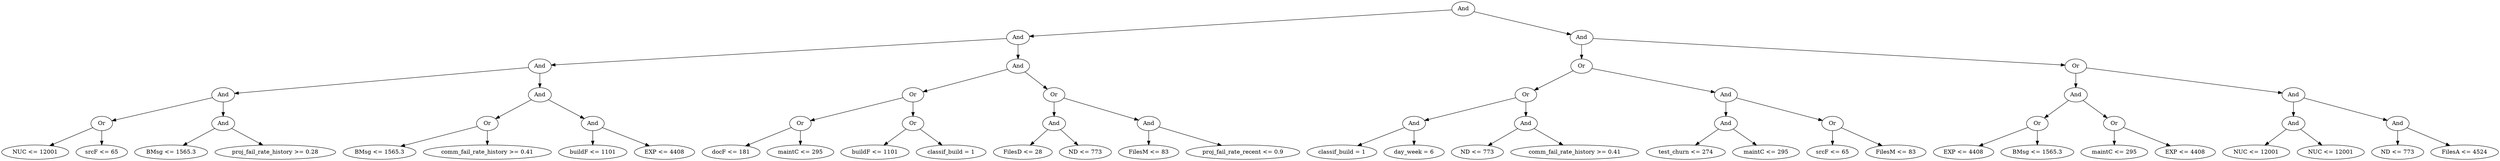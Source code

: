 digraph G {
	graph [bb="0,0,5104.2,396",
		dpi=78
	];
	node [label="\N"];
	1	 [height=0.5,
		label=And,
		pos="2782.6,378",
		width=0.75];
	2	 [height=0.5,
		label=And,
		pos="2076.6,306",
		width=0.75];
	1 -> 2	 [pos="e,2103.1,309.62 2755.8,374.34 2647,363.56 2238.4,323.05 2113.3,310.64"];
	3	 [height=0.5,
		label=And,
		pos="3311.6,306",
		width=0.75];
	1 -> 3	 [pos="e,3285.2,310.49 2808.8,373.53 2895.8,362.02 3174.9,325.09 3275.2,311.81"];
	4	 [height=0.5,
		label=And,
		pos="1096.6,234",
		width=0.75];
	2 -> 4	 [pos="e,1123.3,236.91 2049.9,303.09 1913.1,293.32 1291.9,248.95 1133.5,237.63"];
	5	 [height=0.5,
		label=And,
		pos="2076.6,234",
		width=0.75];
	2 -> 5	 [pos="e,2076.6,252.1 2076.6,287.7 2076.6,279.98 2076.6,270.71 2076.6,262.11"];
	8	 [height=0.5,
		label=And,
		pos="454.59,162",
		width=0.75];
	4 -> 8	 [pos="e,481.12,165.89 1069.8,230.08 968.45,219.03 607.99,179.73 491.32,167"];
	9	 [height=0.5,
		label=And,
		pos="1096.6,162",
		width=0.75];
	4 -> 9	 [pos="e,1096.6,180.1 1096.6,215.7 1096.6,207.98 1096.6,198.71 1096.6,190.11"];
	16	 [height=0.5,
		label=Or,
		pos="205.59,90",
		width=0.75];
	8 -> 16	 [pos="e,230.02,97.867 430.27,154.16 385.73,141.64 291,115.01 239.92,100.65"];
	17	 [height=0.5,
		label=And,
		pos="454.59,90",
		width=0.75];
	8 -> 17	 [pos="e,454.59,108.1 454.59,143.7 454.59,135.98 454.59,126.71 454.59,118.11"];
	32	 [height=0.5,
		label="NUC <= 12001",
		pos="67.594,18",
		width=1.8776];
	16 -> 32	 [pos="e,97.469,34.154 184.63,78.369 163.95,67.877 131.83,51.586 106.47,38.721"];
	33	 [height=0.5,
		label="srcF <= 65",
		pos="205.59,18",
		width=1.4443];
	16 -> 33	 [pos="e,205.59,36.104 205.59,71.697 205.59,63.983 205.59,54.712 205.59,46.112"];
	34	 [height=0.5,
		label="BMsg <= 1565.3",
		pos="348.59,18",
		width=2.022];
	17 -> 34	 [pos="e,372.81,34.994 436.13,76.807 421.04,66.843 399.34,52.511 381.32,40.61"];
	35	 [height=0.5,
		label="proj_fail_rate_history >= 0.28",
		pos="559.59,18",
		width=3.34];
	17 -> 35	 [pos="e,534.67,35.618 473.37,76.485 487.93,66.774 508.51,53.057 525.91,41.458"];
	18	 [height=0.5,
		label=Or,
		pos="989.59,90",
		width=0.75];
	9 -> 18	 [pos="e,1008.4,103.29 1078,148.81 1061.1,137.78 1036.1,121.41 1017,108.9"];
	19	 [height=0.5,
		label=And,
		pos="1203.6,90",
		width=0.75];
	9 -> 19	 [pos="e,1184.8,103.29 1115.2,148.81 1132.1,137.78 1157.1,121.41 1176.2,108.9"];
	36	 [height=0.5,
		label="BMsg <= 1565.3",
		pos="770.59,18",
		width=2.022];
	18 -> 36	 [pos="e,813.17,32.609 965.74,81.376 931.66,70.481 868.14,50.18 822.83,35.697"];
	37	 [height=0.5,
		label="comm_fail_rate_history >= 0.41",
		pos="989.59,18",
		width=3.5566];
	18 -> 37	 [pos="e,989.59,36.104 989.59,71.697 989.59,63.983 989.59,54.712 989.59,46.112"];
	38	 [height=0.5,
		label="buildF <= 1101",
		pos="1203.6,18",
		width=1.8776];
	19 -> 38	 [pos="e,1203.6,36.104 1203.6,71.697 1203.6,63.983 1203.6,54.712 1203.6,46.112"];
	39	 [height=0.5,
		label="EXP <= 4408",
		pos="1350.6,18",
		width=1.6971];
	19 -> 39	 [pos="e,1320,33.578 1225,78.821 1247.4,68.124 1283.3,51.054 1310.9,37.881"];
	10	 [height=0.5,
		label=Or,
		pos="1860.6,162",
		width=0.75];
	5 -> 10	 [pos="e,1884.3,170.69 2052.7,225.24 2014,212.73 1937.9,188.05 1894,173.81"];
	11	 [height=0.5,
		label=Or,
		pos="2151.6,162",
		width=0.75];
	5 -> 11	 [pos="e,2136.4,177.14 2091.8,218.83 2102.4,208.87 2116.9,195.37 2128.9,184.14"];
	20	 [height=0.5,
		label=Or,
		pos="1631.6,90",
		width=0.75];
	10 -> 20	 [pos="e,1655.7,98.365 1836.5,153.64 1795.5,141.12 1712.2,115.62 1665.4,101.32"];
	21	 [height=0.5,
		label=Or,
		pos="1860.6,90",
		width=0.75];
	10 -> 21	 [pos="e,1860.6,108.1 1860.6,143.7 1860.6,135.98 1860.6,126.71 1860.6,118.11"];
	40	 [height=0.5,
		label="docF <= 181",
		pos="1488.6,18",
		width=1.6429];
	20 -> 40	 [pos="e,1518.5,33.641 1610.5,78.671 1588.7,68.023 1554.3,51.176 1527.6,38.095"];
	41	 [height=0.5,
		label="maintC <= 295",
		pos="1631.6,18",
		width=1.8234];
	20 -> 41	 [pos="e,1631.6,36.104 1631.6,71.697 1631.6,63.983 1631.6,54.712 1631.6,46.112"];
	42	 [height=0.5,
		label="buildF <= 1101",
		pos="1782.6,18",
		width=1.8776];
	21 -> 42	 [pos="e,1801,35.51 1845.2,75.17 1834.8,65.822 1820.8,53.248 1808.6,42.366"];
	43	 [height=0.5,
		label="classif_build = 1",
		pos="1939.6,18",
		width=1.9859];
	21 -> 43	 [pos="e,1921,35.51 1876.2,75.17 1886.8,65.822 1900.9,53.248 1913.2,42.366"];
	22	 [height=0.5,
		label=And,
		pos="2151.6,90",
		width=0.75];
	11 -> 22	 [pos="e,2151.6,108.1 2151.6,143.7 2151.6,135.98 2151.6,126.71 2151.6,118.11"];
	23	 [height=0.5,
		label=And,
		pos="2345.6,90",
		width=0.75];
	11 -> 23	 [pos="e,2322.4,99.365 2175,152.56 2209.4,140.15 2273.7,116.93 2312.8,102.83"];
	44	 [height=0.5,
		label="FilesD <= 28",
		pos="2087.6,18",
		width=1.6249];
	22 -> 44	 [pos="e,2102.9,35.789 2138,74.155 2129.8,65.2 2119.2,53.576 2109.8,43.309"];
	45	 [height=0.5,
		label="ND <= 773",
		pos="2215.6,18",
		width=1.4443];
	22 -> 45	 [pos="e,2200.7,35.29 2165.2,74.155 2173.5,65.072 2184.3,53.243 2193.8,42.87"];
	46	 [height=0.5,
		label="FilesM <= 83",
		pos="2345.6,18",
		width=1.661];
	23 -> 46	 [pos="e,2345.6,36.104 2345.6,71.697 2345.6,63.983 2345.6,54.712 2345.6,46.112"];
	47	 [height=0.5,
		label="proj_fail_rate_recent <= 0.9",
		pos="2535.6,18",
		width=3.1233];
	23 -> 47	 [pos="e,2492.9,34.715 2368.9,80.417 2397.2,69.994 2445.8,52.099 2483.2,38.306"];
	6	 [height=0.5,
		label=Or,
		pos="3311.6,234",
		width=0.75];
	3 -> 6	 [pos="e,3311.6,252.1 3311.6,287.7 3311.6,279.98 3311.6,270.71 3311.6,262.11"];
	7	 [height=0.5,
		label=Or,
		pos="4237.6,234",
		width=0.75];
	3 -> 7	 [pos="e,4210.8,237.03 3338.3,302.98 3469.8,293.04 4047.9,249.34 4200.5,237.8"];
	12	 [height=0.5,
		label=Or,
		pos="3119.6,162",
		width=0.75];
	6 -> 12	 [pos="e,3142.8,171.47 3288.4,224.56 3254.6,212.21 3191.3,189.15 3152.6,175.03"];
	13	 [height=0.5,
		label=And,
		pos="3522.6,162",
		width=0.75];
	6 -> 13	 [pos="e,3498.9,170.86 3335.4,225.11 3373,212.63 3446.3,188.3 3489.2,174.08"];
	24	 [height=0.5,
		label=And,
		pos="2888.6,90",
		width=0.75];
	12 -> 24	 [pos="e,2912.9,98.365 3095.3,153.64 3054,141.12 2969.9,115.62 2922.7,101.32"];
	25	 [height=0.5,
		label=And,
		pos="3119.6,90",
		width=0.75];
	12 -> 25	 [pos="e,3119.6,108.1 3119.6,143.7 3119.6,135.98 3119.6,126.71 3119.6,118.11"];
	48	 [height=0.5,
		label="classif_build = 1",
		pos="2737.6,18",
		width=1.9859];
	24 -> 48	 [pos="e,2770.3,34.166 2867,78.971 2844.2,68.442 2808,51.622 2779.6,38.471"];
	49	 [height=0.5,
		label="day_week = 6",
		pos="2888.6,18",
		width=1.7151];
	24 -> 49	 [pos="e,2888.6,36.104 2888.6,71.697 2888.6,63.983 2888.6,54.712 2888.6,46.112"];
	50	 [height=0.5,
		label="ND <= 773",
		pos="3020.6,18",
		width=1.4443];
	25 -> 50	 [pos="e,3042.4,34.446 3101.4,76.161 3087.3,66.145 3067.3,52.016 3050.7,40.311"];
	51	 [height=0.5,
		label="comm_fail_rate_history >= 0.41",
		pos="3218.6,18",
		width=3.5566];
	25 -> 51	 [pos="e,3194.9,35.722 3137.8,76.161 3151.4,66.481 3170.6,52.959 3186.8,41.497"];
	26	 [height=0.5,
		label=And,
		pos="3522.6,90",
		width=0.75];
	13 -> 26	 [pos="e,3522.6,108.1 3522.6,143.7 3522.6,135.98 3522.6,126.71 3522.6,118.11"];
	27	 [height=0.5,
		label=Or,
		pos="3738.6,90",
		width=0.75];
	13 -> 27	 [pos="e,3714.9,98.687 3546.5,153.24 3585.2,140.73 3661.3,116.05 3705.2,101.81"];
	52	 [height=0.5,
		label="test_churn <= 274",
		pos="3441.6,18",
		width=2.1484];
	26 -> 52	 [pos="e,3460.7,35.51 3506.6,75.17 3495.7,65.733 3480.9,53.008 3468.3,42.055"];
	53	 [height=0.5,
		label="maintC <= 295",
		pos="3602.6,18",
		width=1.8234];
	26 -> 53	 [pos="e,3583.7,35.51 3538.4,75.17 3549.1,65.822 3563.5,53.248 3575.9,42.366"];
	54	 [height=0.5,
		label="srcF <= 65",
		pos="3738.6,18",
		width=1.4443];
	27 -> 54	 [pos="e,3738.6,36.104 3738.6,71.697 3738.6,63.983 3738.6,54.712 3738.6,46.112"];
	55	 [height=0.5,
		label="FilesM <= 83",
		pos="3868.6,18",
		width=1.661];
	27 -> 55	 [pos="e,3840.7,34.017 3758.9,78.063 3778.3,67.607 3808.1,51.599 3831.7,38.885"];
	14	 [height=0.5,
		label=And,
		pos="4237.6,162",
		width=0.75];
	7 -> 14	 [pos="e,4237.6,180.1 4237.6,215.7 4237.6,207.98 4237.6,198.71 4237.6,190.11"];
	15	 [height=0.5,
		label=And,
		pos="4683.6,162",
		width=0.75];
	7 -> 15	 [pos="e,4657.7,167.07 4263.8,228.88 4339.9,216.94 4560.7,182.28 4647.7,168.63"];
	28	 [height=0.5,
		label=Or,
		pos="4159.6,90",
		width=0.75];
	14 -> 28	 [pos="e,4175,104.8 4222.2,147.17 4210.9,137.01 4195.3,123.03 4182.5,111.56"];
	29	 [height=0.5,
		label=Or,
		pos="4315.6,90",
		width=0.75];
	14 -> 29	 [pos="e,4300.2,104.8 4253,147.17 4264.3,137.01 4279.9,123.03 4292.7,111.56"];
	56	 [height=0.5,
		label="EXP <= 4408",
		pos="4007.6,18",
		width=1.6971];
	28 -> 56	 [pos="e,4039.1,33.514 4137.8,78.971 4114.6,68.272 4077.2,51.078 4048.5,37.837"];
	57	 [height=0.5,
		label="BMsg <= 1565.3",
		pos="4159.6,18",
		width=2.022];
	28 -> 57	 [pos="e,4159.6,36.104 4159.6,71.697 4159.6,63.983 4159.6,54.712 4159.6,46.112"];
	58	 [height=0.5,
		label="maintC <= 295",
		pos="4315.6,18",
		width=1.8234];
	29 -> 58	 [pos="e,4315.6,36.104 4315.6,71.697 4315.6,63.983 4315.6,54.712 4315.6,46.112"];
	59	 [height=0.5,
		label="EXP <= 4408",
		pos="4460.6,18",
		width=1.6971];
	29 -> 59	 [pos="e,4430.3,33.641 4337,78.671 4359,68.023 4393.9,51.176 4421,38.095"];
	30	 [height=0.5,
		label=And,
		pos="4683.6,90",
		width=0.75];
	15 -> 30	 [pos="e,4683.6,108.1 4683.6,143.7 4683.6,135.98 4683.6,126.71 4683.6,118.11"];
	31	 [height=0.5,
		label=And,
		pos="4898.6,90",
		width=0.75];
	15 -> 31	 [pos="e,4874.7,98.793 4707.4,153.24 4745.8,140.76 4821.3,116.18 4865,101.93"];
	60	 [height=0.5,
		label="NUC <= 12001",
		pos="4607.6,18",
		width=1.8776];
	30 -> 60	 [pos="e,4625.6,35.606 4668.2,74.834 4658.1,65.527 4644.6,53.13 4633,42.382"];
	61	 [height=0.5,
		label="NUC <= 12001",
		pos="4760.6,18",
		width=1.8776];
	30 -> 61	 [pos="e,4742.6,35.354 4699.2,74.834 4709.5,65.462 4723.2,52.955 4735.1,42.155"];
	62	 [height=0.5,
		label="ND <= 773",
		pos="4898.6,18",
		width=1.4443];
	31 -> 62	 [pos="e,4898.6,36.104 4898.6,71.697 4898.6,63.983 4898.6,54.712 4898.6,46.112"];
	63	 [height=0.5,
		label="FilesA <= 4524",
		pos="5036.6,18",
		width=1.8776];
	31 -> 63	 [pos="e,5006.7,34.154 4919.6,78.369 4940.2,67.877 4972.4,51.586 4997.7,38.721"];
}
